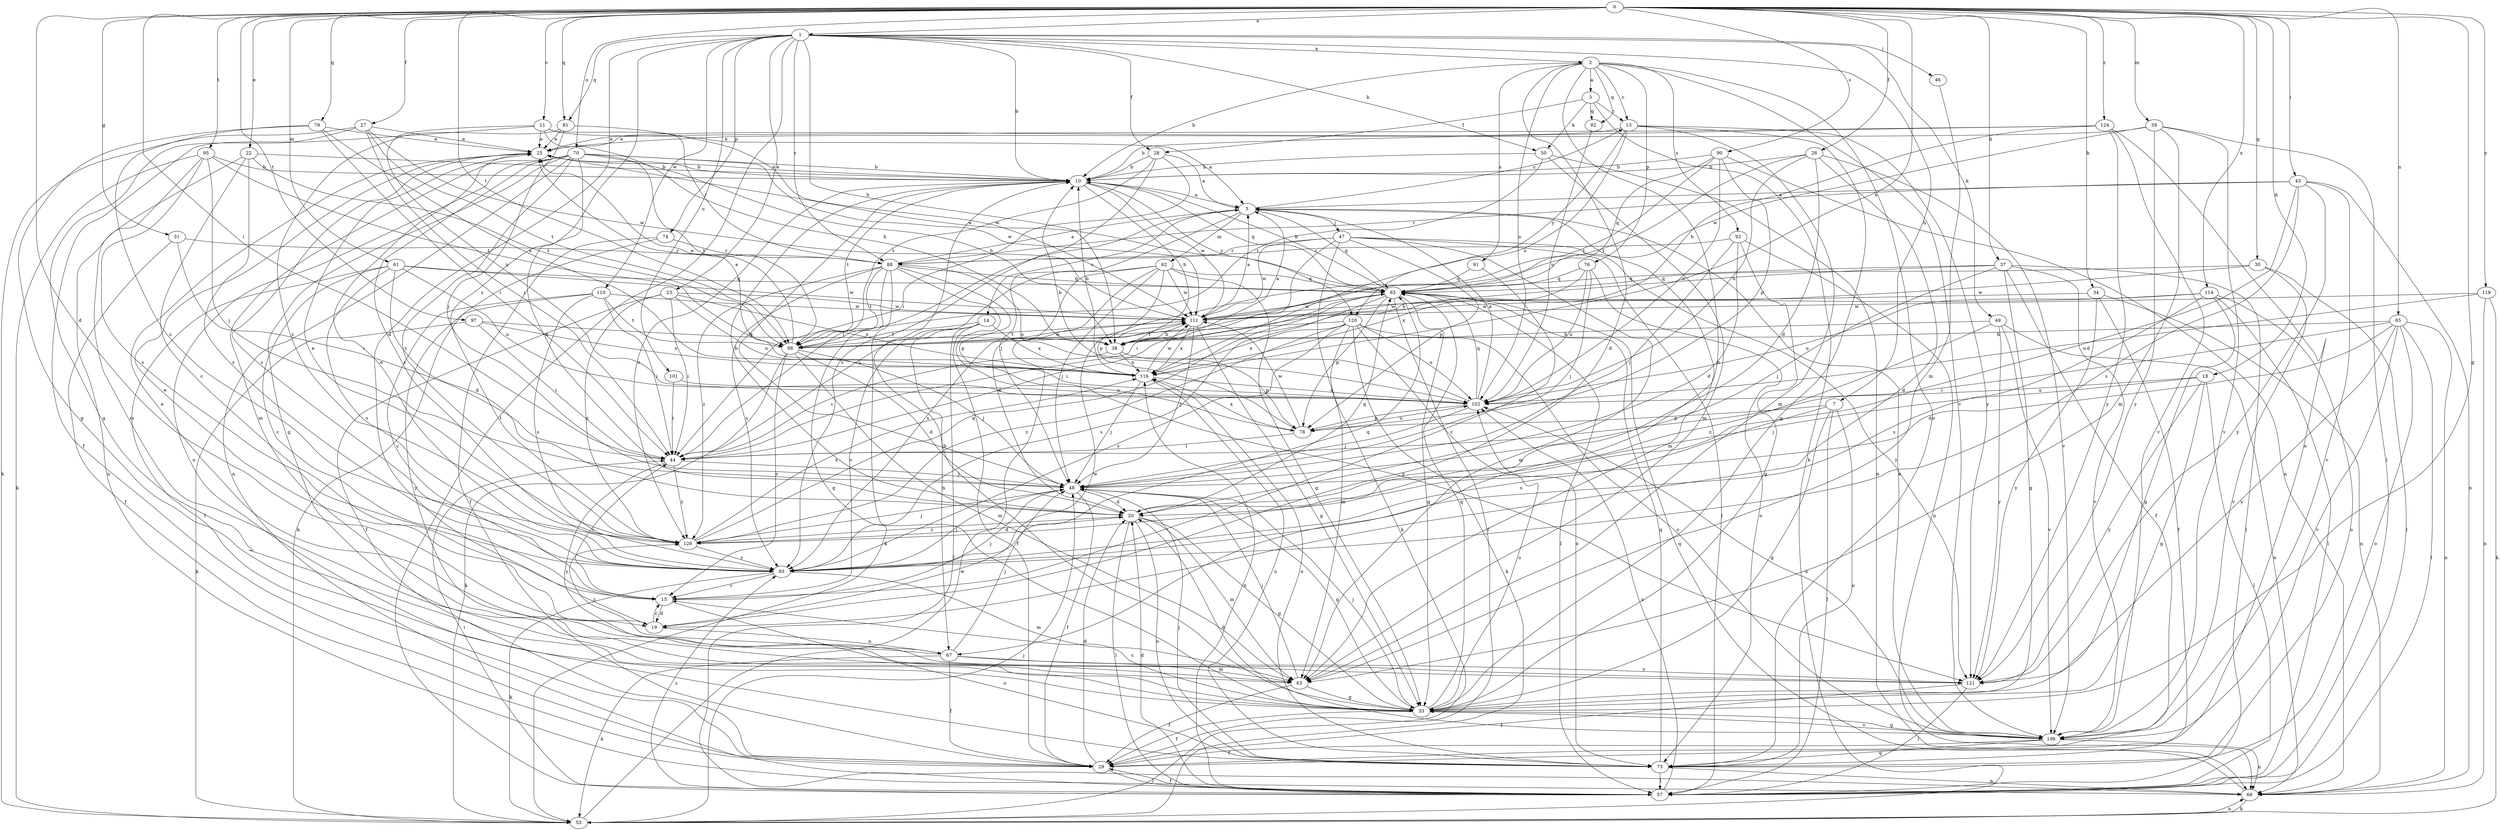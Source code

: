 strict digraph  {
0;
1;
2;
3;
5;
7;
10;
11;
13;
14;
15;
18;
19;
20;
22;
23;
25;
26;
27;
28;
29;
30;
31;
33;
34;
37;
38;
43;
44;
46;
47;
48;
49;
50;
53;
57;
59;
61;
62;
63;
65;
67;
68;
70;
73;
74;
76;
78;
79;
81;
82;
83;
88;
90;
91;
92;
93;
95;
97;
98;
101;
102;
106;
110;
111;
114;
116;
119;
120;
121;
124;
126;
0 -> 1  [label=a];
0 -> 11  [label=c];
0 -> 18  [label=d];
0 -> 19  [label=d];
0 -> 22  [label=e];
0 -> 26  [label=f];
0 -> 27  [label=f];
0 -> 30  [label=g];
0 -> 31  [label=g];
0 -> 33  [label=g];
0 -> 34  [label=h];
0 -> 37  [label=h];
0 -> 43  [label=i];
0 -> 44  [label=i];
0 -> 59  [label=m];
0 -> 61  [label=m];
0 -> 65  [label=n];
0 -> 70  [label=o];
0 -> 79  [label=q];
0 -> 81  [label=q];
0 -> 90  [label=s];
0 -> 95  [label=t];
0 -> 97  [label=t];
0 -> 98  [label=t];
0 -> 114  [label=x];
0 -> 116  [label=x];
0 -> 119  [label=y];
0 -> 124  [label=z];
1 -> 2  [label=a];
1 -> 7  [label=b];
1 -> 10  [label=b];
1 -> 19  [label=d];
1 -> 23  [label=e];
1 -> 28  [label=f];
1 -> 38  [label=h];
1 -> 46  [label=j];
1 -> 49  [label=k];
1 -> 50  [label=k];
1 -> 57  [label=l];
1 -> 74  [label=p];
1 -> 81  [label=q];
1 -> 88  [label=r];
1 -> 101  [label=u];
1 -> 110  [label=w];
1 -> 126  [label=z];
2 -> 3  [label=a];
2 -> 10  [label=b];
2 -> 13  [label=c];
2 -> 19  [label=d];
2 -> 67  [label=n];
2 -> 73  [label=o];
2 -> 76  [label=p];
2 -> 82  [label=q];
2 -> 91  [label=s];
2 -> 92  [label=s];
2 -> 102  [label=u];
2 -> 106  [label=v];
3 -> 13  [label=c];
3 -> 28  [label=f];
3 -> 50  [label=k];
3 -> 53  [label=k];
3 -> 82  [label=q];
5 -> 13  [label=c];
5 -> 14  [label=c];
5 -> 44  [label=i];
5 -> 47  [label=j];
5 -> 48  [label=j];
5 -> 62  [label=m];
5 -> 63  [label=m];
5 -> 83  [label=q];
7 -> 33  [label=g];
7 -> 57  [label=l];
7 -> 73  [label=o];
7 -> 78  [label=p];
7 -> 93  [label=s];
10 -> 5  [label=a];
10 -> 25  [label=e];
10 -> 38  [label=h];
10 -> 48  [label=j];
10 -> 83  [label=q];
10 -> 98  [label=t];
10 -> 111  [label=w];
10 -> 120  [label=y];
10 -> 126  [label=z];
11 -> 5  [label=a];
11 -> 25  [label=e];
11 -> 29  [label=f];
11 -> 38  [label=h];
11 -> 88  [label=r];
11 -> 102  [label=u];
13 -> 25  [label=e];
13 -> 33  [label=g];
13 -> 63  [label=m];
13 -> 116  [label=x];
13 -> 120  [label=y];
13 -> 121  [label=y];
14 -> 15  [label=c];
14 -> 29  [label=f];
14 -> 57  [label=l];
14 -> 67  [label=n];
14 -> 98  [label=t];
14 -> 116  [label=x];
15 -> 19  [label=d];
15 -> 44  [label=i];
15 -> 48  [label=j];
15 -> 73  [label=o];
18 -> 33  [label=g];
18 -> 48  [label=j];
18 -> 57  [label=l];
18 -> 102  [label=u];
18 -> 121  [label=y];
19 -> 15  [label=c];
19 -> 25  [label=e];
19 -> 67  [label=n];
19 -> 111  [label=w];
20 -> 10  [label=b];
20 -> 33  [label=g];
20 -> 57  [label=l];
20 -> 63  [label=m];
20 -> 73  [label=o];
20 -> 83  [label=q];
20 -> 126  [label=z];
22 -> 10  [label=b];
22 -> 15  [label=c];
22 -> 68  [label=n];
22 -> 93  [label=s];
22 -> 98  [label=t];
23 -> 29  [label=f];
23 -> 44  [label=i];
23 -> 102  [label=u];
23 -> 111  [label=w];
23 -> 116  [label=x];
23 -> 126  [label=z];
25 -> 10  [label=b];
25 -> 93  [label=s];
26 -> 10  [label=b];
26 -> 19  [label=d];
26 -> 20  [label=d];
26 -> 98  [label=t];
26 -> 102  [label=u];
26 -> 106  [label=v];
27 -> 25  [label=e];
27 -> 33  [label=g];
27 -> 44  [label=i];
27 -> 53  [label=k];
27 -> 98  [label=t];
27 -> 111  [label=w];
28 -> 5  [label=a];
28 -> 10  [label=b];
28 -> 44  [label=i];
28 -> 93  [label=s];
28 -> 98  [label=t];
29 -> 20  [label=d];
29 -> 57  [label=l];
30 -> 57  [label=l];
30 -> 83  [label=q];
30 -> 106  [label=v];
30 -> 111  [label=w];
31 -> 29  [label=f];
31 -> 44  [label=i];
31 -> 88  [label=r];
33 -> 10  [label=b];
33 -> 15  [label=c];
33 -> 29  [label=f];
33 -> 48  [label=j];
33 -> 83  [label=q];
33 -> 102  [label=u];
33 -> 106  [label=v];
34 -> 29  [label=f];
34 -> 68  [label=n];
34 -> 111  [label=w];
34 -> 121  [label=y];
37 -> 29  [label=f];
37 -> 33  [label=g];
37 -> 38  [label=h];
37 -> 48  [label=j];
37 -> 57  [label=l];
37 -> 83  [label=q];
37 -> 106  [label=v];
38 -> 5  [label=a];
38 -> 44  [label=i];
38 -> 78  [label=p];
38 -> 116  [label=x];
43 -> 5  [label=a];
43 -> 20  [label=d];
43 -> 68  [label=n];
43 -> 88  [label=r];
43 -> 93  [label=s];
43 -> 106  [label=v];
43 -> 121  [label=y];
44 -> 48  [label=j];
44 -> 121  [label=y];
44 -> 126  [label=z];
46 -> 63  [label=m];
47 -> 44  [label=i];
47 -> 53  [label=k];
47 -> 57  [label=l];
47 -> 63  [label=m];
47 -> 78  [label=p];
47 -> 88  [label=r];
47 -> 111  [label=w];
47 -> 121  [label=y];
48 -> 20  [label=d];
48 -> 29  [label=f];
48 -> 33  [label=g];
49 -> 38  [label=h];
49 -> 68  [label=n];
49 -> 106  [label=v];
49 -> 121  [label=y];
49 -> 126  [label=z];
50 -> 10  [label=b];
50 -> 63  [label=m];
50 -> 68  [label=n];
50 -> 98  [label=t];
53 -> 48  [label=j];
53 -> 68  [label=n];
53 -> 111  [label=w];
57 -> 20  [label=d];
57 -> 29  [label=f];
57 -> 44  [label=i];
57 -> 93  [label=s];
57 -> 102  [label=u];
57 -> 116  [label=x];
59 -> 25  [label=e];
59 -> 57  [label=l];
59 -> 63  [label=m];
59 -> 106  [label=v];
59 -> 111  [label=w];
59 -> 121  [label=y];
61 -> 15  [label=c];
61 -> 20  [label=d];
61 -> 29  [label=f];
61 -> 83  [label=q];
61 -> 93  [label=s];
61 -> 102  [label=u];
61 -> 111  [label=w];
62 -> 20  [label=d];
62 -> 33  [label=g];
62 -> 44  [label=i];
62 -> 48  [label=j];
62 -> 78  [label=p];
62 -> 83  [label=q];
62 -> 93  [label=s];
62 -> 111  [label=w];
63 -> 29  [label=f];
63 -> 33  [label=g];
63 -> 48  [label=j];
65 -> 20  [label=d];
65 -> 38  [label=h];
65 -> 44  [label=i];
65 -> 57  [label=l];
65 -> 68  [label=n];
65 -> 73  [label=o];
65 -> 106  [label=v];
65 -> 121  [label=y];
67 -> 25  [label=e];
67 -> 29  [label=f];
67 -> 48  [label=j];
67 -> 53  [label=k];
67 -> 63  [label=m];
67 -> 121  [label=y];
67 -> 126  [label=z];
68 -> 53  [label=k];
68 -> 83  [label=q];
70 -> 10  [label=b];
70 -> 20  [label=d];
70 -> 33  [label=g];
70 -> 38  [label=h];
70 -> 63  [label=m];
70 -> 68  [label=n];
70 -> 73  [label=o];
70 -> 93  [label=s];
70 -> 98  [label=t];
70 -> 111  [label=w];
70 -> 126  [label=z];
73 -> 48  [label=j];
73 -> 57  [label=l];
73 -> 68  [label=n];
73 -> 83  [label=q];
73 -> 116  [label=x];
74 -> 29  [label=f];
74 -> 53  [label=k];
74 -> 88  [label=r];
76 -> 48  [label=j];
76 -> 73  [label=o];
76 -> 83  [label=q];
76 -> 102  [label=u];
76 -> 116  [label=x];
78 -> 44  [label=i];
78 -> 102  [label=u];
78 -> 111  [label=w];
78 -> 116  [label=x];
79 -> 25  [label=e];
79 -> 33  [label=g];
79 -> 44  [label=i];
79 -> 116  [label=x];
79 -> 126  [label=z];
81 -> 25  [label=e];
81 -> 48  [label=j];
81 -> 111  [label=w];
81 -> 126  [label=z];
82 -> 102  [label=u];
83 -> 10  [label=b];
83 -> 25  [label=e];
83 -> 29  [label=f];
83 -> 33  [label=g];
83 -> 44  [label=i];
83 -> 57  [label=l];
83 -> 78  [label=p];
83 -> 93  [label=s];
83 -> 111  [label=w];
88 -> 5  [label=a];
88 -> 33  [label=g];
88 -> 53  [label=k];
88 -> 78  [label=p];
88 -> 83  [label=q];
88 -> 93  [label=s];
88 -> 98  [label=t];
88 -> 102  [label=u];
88 -> 121  [label=y];
88 -> 126  [label=z];
90 -> 10  [label=b];
90 -> 68  [label=n];
90 -> 78  [label=p];
90 -> 83  [label=q];
90 -> 98  [label=t];
90 -> 102  [label=u];
91 -> 15  [label=c];
91 -> 83  [label=q];
92 -> 20  [label=d];
92 -> 33  [label=g];
92 -> 48  [label=j];
92 -> 68  [label=n];
92 -> 88  [label=r];
93 -> 15  [label=c];
93 -> 25  [label=e];
93 -> 48  [label=j];
93 -> 53  [label=k];
93 -> 63  [label=m];
93 -> 83  [label=q];
95 -> 10  [label=b];
95 -> 48  [label=j];
95 -> 53  [label=k];
95 -> 63  [label=m];
95 -> 93  [label=s];
95 -> 98  [label=t];
97 -> 38  [label=h];
97 -> 44  [label=i];
97 -> 53  [label=k];
97 -> 116  [label=x];
98 -> 15  [label=c];
98 -> 20  [label=d];
98 -> 25  [label=e];
98 -> 48  [label=j];
98 -> 53  [label=k];
98 -> 63  [label=m];
98 -> 111  [label=w];
101 -> 44  [label=i];
101 -> 102  [label=u];
102 -> 5  [label=a];
102 -> 10  [label=b];
102 -> 48  [label=j];
102 -> 78  [label=p];
102 -> 83  [label=q];
106 -> 5  [label=a];
106 -> 20  [label=d];
106 -> 29  [label=f];
106 -> 33  [label=g];
106 -> 68  [label=n];
106 -> 73  [label=q];
106 -> 102  [label=u];
110 -> 15  [label=c];
110 -> 44  [label=i];
110 -> 93  [label=s];
110 -> 98  [label=t];
110 -> 111  [label=w];
110 -> 121  [label=y];
111 -> 5  [label=a];
111 -> 33  [label=g];
111 -> 38  [label=h];
111 -> 48  [label=j];
111 -> 98  [label=t];
111 -> 116  [label=x];
114 -> 33  [label=g];
114 -> 57  [label=l];
114 -> 73  [label=o];
114 -> 93  [label=s];
114 -> 102  [label=u];
114 -> 111  [label=w];
116 -> 10  [label=b];
116 -> 25  [label=e];
116 -> 48  [label=j];
116 -> 73  [label=o];
116 -> 102  [label=u];
116 -> 111  [label=w];
119 -> 53  [label=k];
119 -> 68  [label=n];
119 -> 102  [label=u];
119 -> 111  [label=w];
120 -> 53  [label=k];
120 -> 63  [label=m];
120 -> 73  [label=o];
120 -> 93  [label=s];
120 -> 98  [label=t];
120 -> 102  [label=u];
120 -> 106  [label=v];
120 -> 116  [label=x];
120 -> 126  [label=z];
121 -> 29  [label=f];
121 -> 57  [label=l];
124 -> 10  [label=b];
124 -> 25  [label=e];
124 -> 38  [label=h];
124 -> 73  [label=o];
124 -> 106  [label=v];
124 -> 121  [label=y];
126 -> 20  [label=d];
126 -> 25  [label=e];
126 -> 48  [label=j];
126 -> 83  [label=q];
126 -> 93  [label=s];
126 -> 116  [label=x];
}
